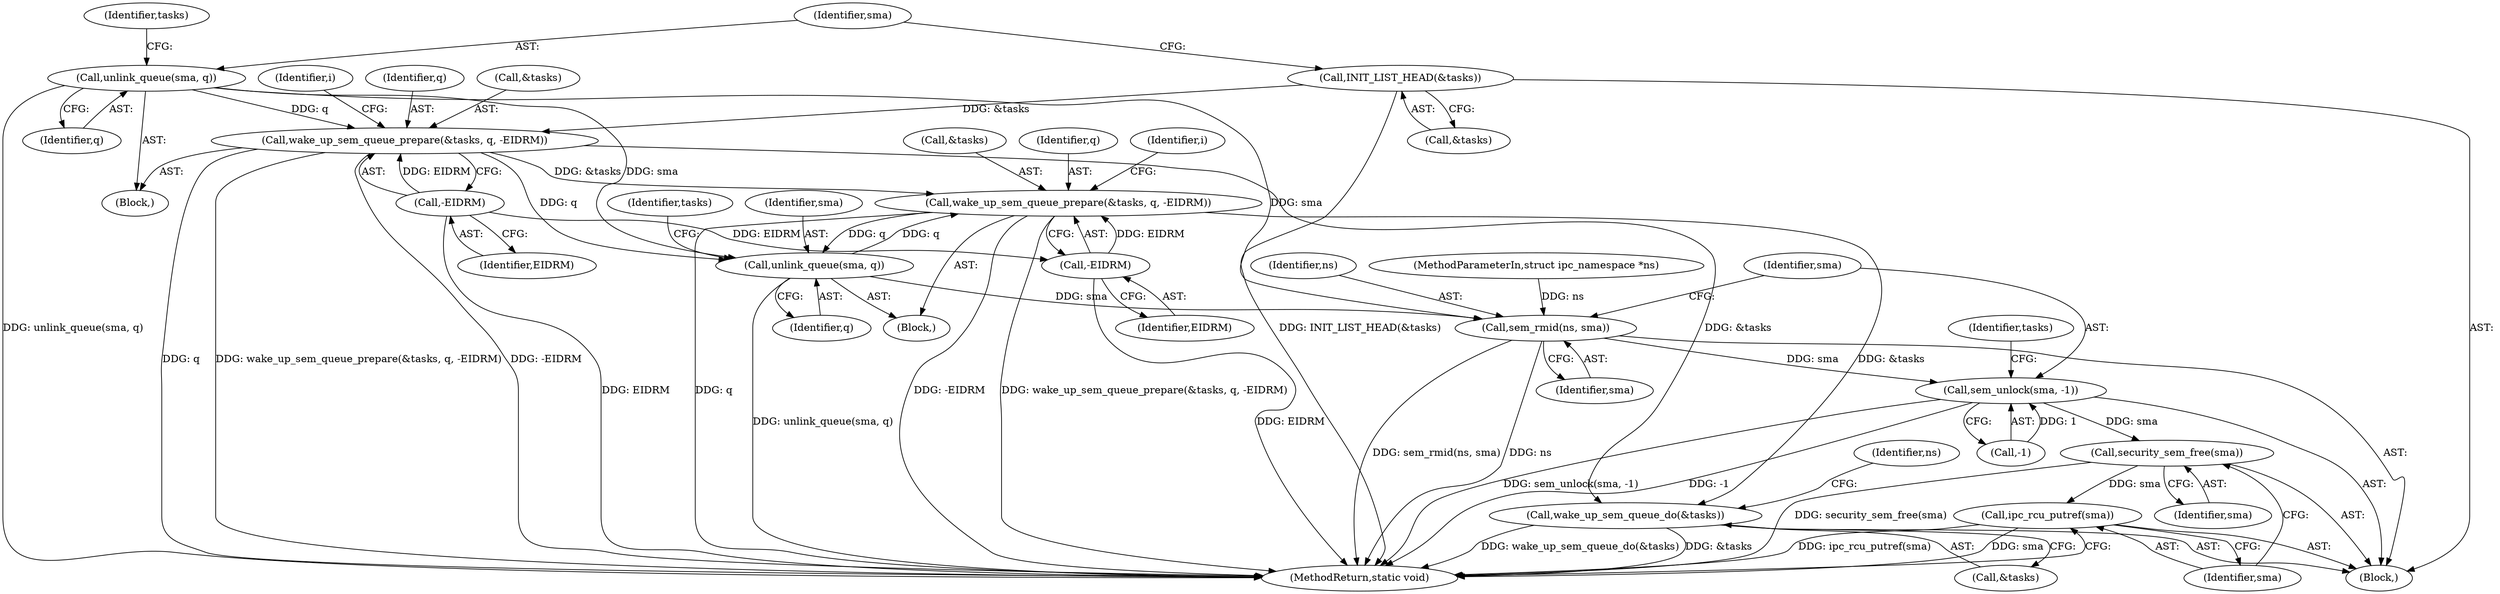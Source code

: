 digraph "0_linux_6062a8dc0517bce23e3c2f7d2fea5e22411269a3_3@pointer" {
"1000191" [label="(Call,wake_up_sem_queue_prepare(&tasks, q, -EIDRM))"];
"1000161" [label="(Call,wake_up_sem_queue_prepare(&tasks, q, -EIDRM))"];
"1000154" [label="(Call,INIT_LIST_HEAD(&tasks))"];
"1000158" [label="(Call,unlink_queue(sma, q))"];
"1000165" [label="(Call,-EIDRM)"];
"1000188" [label="(Call,unlink_queue(sma, q))"];
"1000191" [label="(Call,wake_up_sem_queue_prepare(&tasks, q, -EIDRM))"];
"1000195" [label="(Call,-EIDRM)"];
"1000204" [label="(Call,wake_up_sem_queue_do(&tasks))"];
"1000197" [label="(Call,sem_rmid(ns, sma))"];
"1000200" [label="(Call,sem_unlock(sma, -1))"];
"1000214" [label="(Call,security_sem_free(sma))"];
"1000216" [label="(Call,ipc_rcu_putref(sma))"];
"1000155" [label="(Call,&tasks)"];
"1000169" [label="(Identifier,i)"];
"1000193" [label="(Identifier,tasks)"];
"1000197" [label="(Call,sem_rmid(ns, sma))"];
"1000218" [label="(MethodReturn,static void)"];
"1000205" [label="(Call,&tasks)"];
"1000190" [label="(Identifier,q)"];
"1000191" [label="(Call,wake_up_sem_queue_prepare(&tasks, q, -EIDRM))"];
"1000206" [label="(Identifier,tasks)"];
"1000216" [label="(Call,ipc_rcu_putref(sma))"];
"1000157" [label="(Block,)"];
"1000202" [label="(Call,-1)"];
"1000158" [label="(Call,unlink_queue(sma, q))"];
"1000161" [label="(Call,wake_up_sem_queue_prepare(&tasks, q, -EIDRM))"];
"1000192" [label="(Call,&tasks)"];
"1000204" [label="(Call,wake_up_sem_queue_do(&tasks))"];
"1000164" [label="(Identifier,q)"];
"1000159" [label="(Identifier,sma)"];
"1000162" [label="(Call,&tasks)"];
"1000194" [label="(Identifier,q)"];
"1000215" [label="(Identifier,sma)"];
"1000189" [label="(Identifier,sma)"];
"1000198" [label="(Identifier,ns)"];
"1000160" [label="(Identifier,q)"];
"1000166" [label="(Identifier,EIDRM)"];
"1000201" [label="(Identifier,sma)"];
"1000106" [label="(Block,)"];
"1000200" [label="(Call,sem_unlock(sma, -1))"];
"1000165" [label="(Call,-EIDRM)"];
"1000199" [label="(Identifier,sma)"];
"1000163" [label="(Identifier,tasks)"];
"1000195" [label="(Call,-EIDRM)"];
"1000177" [label="(Identifier,i)"];
"1000217" [label="(Identifier,sma)"];
"1000104" [label="(MethodParameterIn,struct ipc_namespace *ns)"];
"1000188" [label="(Call,unlink_queue(sma, q))"];
"1000209" [label="(Identifier,ns)"];
"1000214" [label="(Call,security_sem_free(sma))"];
"1000154" [label="(Call,INIT_LIST_HEAD(&tasks))"];
"1000187" [label="(Block,)"];
"1000196" [label="(Identifier,EIDRM)"];
"1000191" -> "1000187"  [label="AST: "];
"1000191" -> "1000195"  [label="CFG: "];
"1000192" -> "1000191"  [label="AST: "];
"1000194" -> "1000191"  [label="AST: "];
"1000195" -> "1000191"  [label="AST: "];
"1000177" -> "1000191"  [label="CFG: "];
"1000191" -> "1000218"  [label="DDG: q"];
"1000191" -> "1000218"  [label="DDG: -EIDRM"];
"1000191" -> "1000218"  [label="DDG: wake_up_sem_queue_prepare(&tasks, q, -EIDRM)"];
"1000191" -> "1000188"  [label="DDG: q"];
"1000161" -> "1000191"  [label="DDG: &tasks"];
"1000188" -> "1000191"  [label="DDG: q"];
"1000195" -> "1000191"  [label="DDG: EIDRM"];
"1000191" -> "1000204"  [label="DDG: &tasks"];
"1000161" -> "1000157"  [label="AST: "];
"1000161" -> "1000165"  [label="CFG: "];
"1000162" -> "1000161"  [label="AST: "];
"1000164" -> "1000161"  [label="AST: "];
"1000165" -> "1000161"  [label="AST: "];
"1000169" -> "1000161"  [label="CFG: "];
"1000161" -> "1000218"  [label="DDG: q"];
"1000161" -> "1000218"  [label="DDG: wake_up_sem_queue_prepare(&tasks, q, -EIDRM)"];
"1000161" -> "1000218"  [label="DDG: -EIDRM"];
"1000154" -> "1000161"  [label="DDG: &tasks"];
"1000158" -> "1000161"  [label="DDG: q"];
"1000165" -> "1000161"  [label="DDG: EIDRM"];
"1000161" -> "1000188"  [label="DDG: q"];
"1000161" -> "1000204"  [label="DDG: &tasks"];
"1000154" -> "1000106"  [label="AST: "];
"1000154" -> "1000155"  [label="CFG: "];
"1000155" -> "1000154"  [label="AST: "];
"1000159" -> "1000154"  [label="CFG: "];
"1000154" -> "1000218"  [label="DDG: INIT_LIST_HEAD(&tasks)"];
"1000158" -> "1000157"  [label="AST: "];
"1000158" -> "1000160"  [label="CFG: "];
"1000159" -> "1000158"  [label="AST: "];
"1000160" -> "1000158"  [label="AST: "];
"1000163" -> "1000158"  [label="CFG: "];
"1000158" -> "1000218"  [label="DDG: unlink_queue(sma, q)"];
"1000158" -> "1000188"  [label="DDG: sma"];
"1000158" -> "1000197"  [label="DDG: sma"];
"1000165" -> "1000166"  [label="CFG: "];
"1000166" -> "1000165"  [label="AST: "];
"1000165" -> "1000218"  [label="DDG: EIDRM"];
"1000165" -> "1000195"  [label="DDG: EIDRM"];
"1000188" -> "1000187"  [label="AST: "];
"1000188" -> "1000190"  [label="CFG: "];
"1000189" -> "1000188"  [label="AST: "];
"1000190" -> "1000188"  [label="AST: "];
"1000193" -> "1000188"  [label="CFG: "];
"1000188" -> "1000218"  [label="DDG: unlink_queue(sma, q)"];
"1000188" -> "1000197"  [label="DDG: sma"];
"1000195" -> "1000196"  [label="CFG: "];
"1000196" -> "1000195"  [label="AST: "];
"1000195" -> "1000218"  [label="DDG: EIDRM"];
"1000204" -> "1000106"  [label="AST: "];
"1000204" -> "1000205"  [label="CFG: "];
"1000205" -> "1000204"  [label="AST: "];
"1000209" -> "1000204"  [label="CFG: "];
"1000204" -> "1000218"  [label="DDG: &tasks"];
"1000204" -> "1000218"  [label="DDG: wake_up_sem_queue_do(&tasks)"];
"1000197" -> "1000106"  [label="AST: "];
"1000197" -> "1000199"  [label="CFG: "];
"1000198" -> "1000197"  [label="AST: "];
"1000199" -> "1000197"  [label="AST: "];
"1000201" -> "1000197"  [label="CFG: "];
"1000197" -> "1000218"  [label="DDG: sem_rmid(ns, sma)"];
"1000197" -> "1000218"  [label="DDG: ns"];
"1000104" -> "1000197"  [label="DDG: ns"];
"1000197" -> "1000200"  [label="DDG: sma"];
"1000200" -> "1000106"  [label="AST: "];
"1000200" -> "1000202"  [label="CFG: "];
"1000201" -> "1000200"  [label="AST: "];
"1000202" -> "1000200"  [label="AST: "];
"1000206" -> "1000200"  [label="CFG: "];
"1000200" -> "1000218"  [label="DDG: sem_unlock(sma, -1)"];
"1000200" -> "1000218"  [label="DDG: -1"];
"1000202" -> "1000200"  [label="DDG: 1"];
"1000200" -> "1000214"  [label="DDG: sma"];
"1000214" -> "1000106"  [label="AST: "];
"1000214" -> "1000215"  [label="CFG: "];
"1000215" -> "1000214"  [label="AST: "];
"1000217" -> "1000214"  [label="CFG: "];
"1000214" -> "1000218"  [label="DDG: security_sem_free(sma)"];
"1000214" -> "1000216"  [label="DDG: sma"];
"1000216" -> "1000106"  [label="AST: "];
"1000216" -> "1000217"  [label="CFG: "];
"1000217" -> "1000216"  [label="AST: "];
"1000218" -> "1000216"  [label="CFG: "];
"1000216" -> "1000218"  [label="DDG: ipc_rcu_putref(sma)"];
"1000216" -> "1000218"  [label="DDG: sma"];
}

